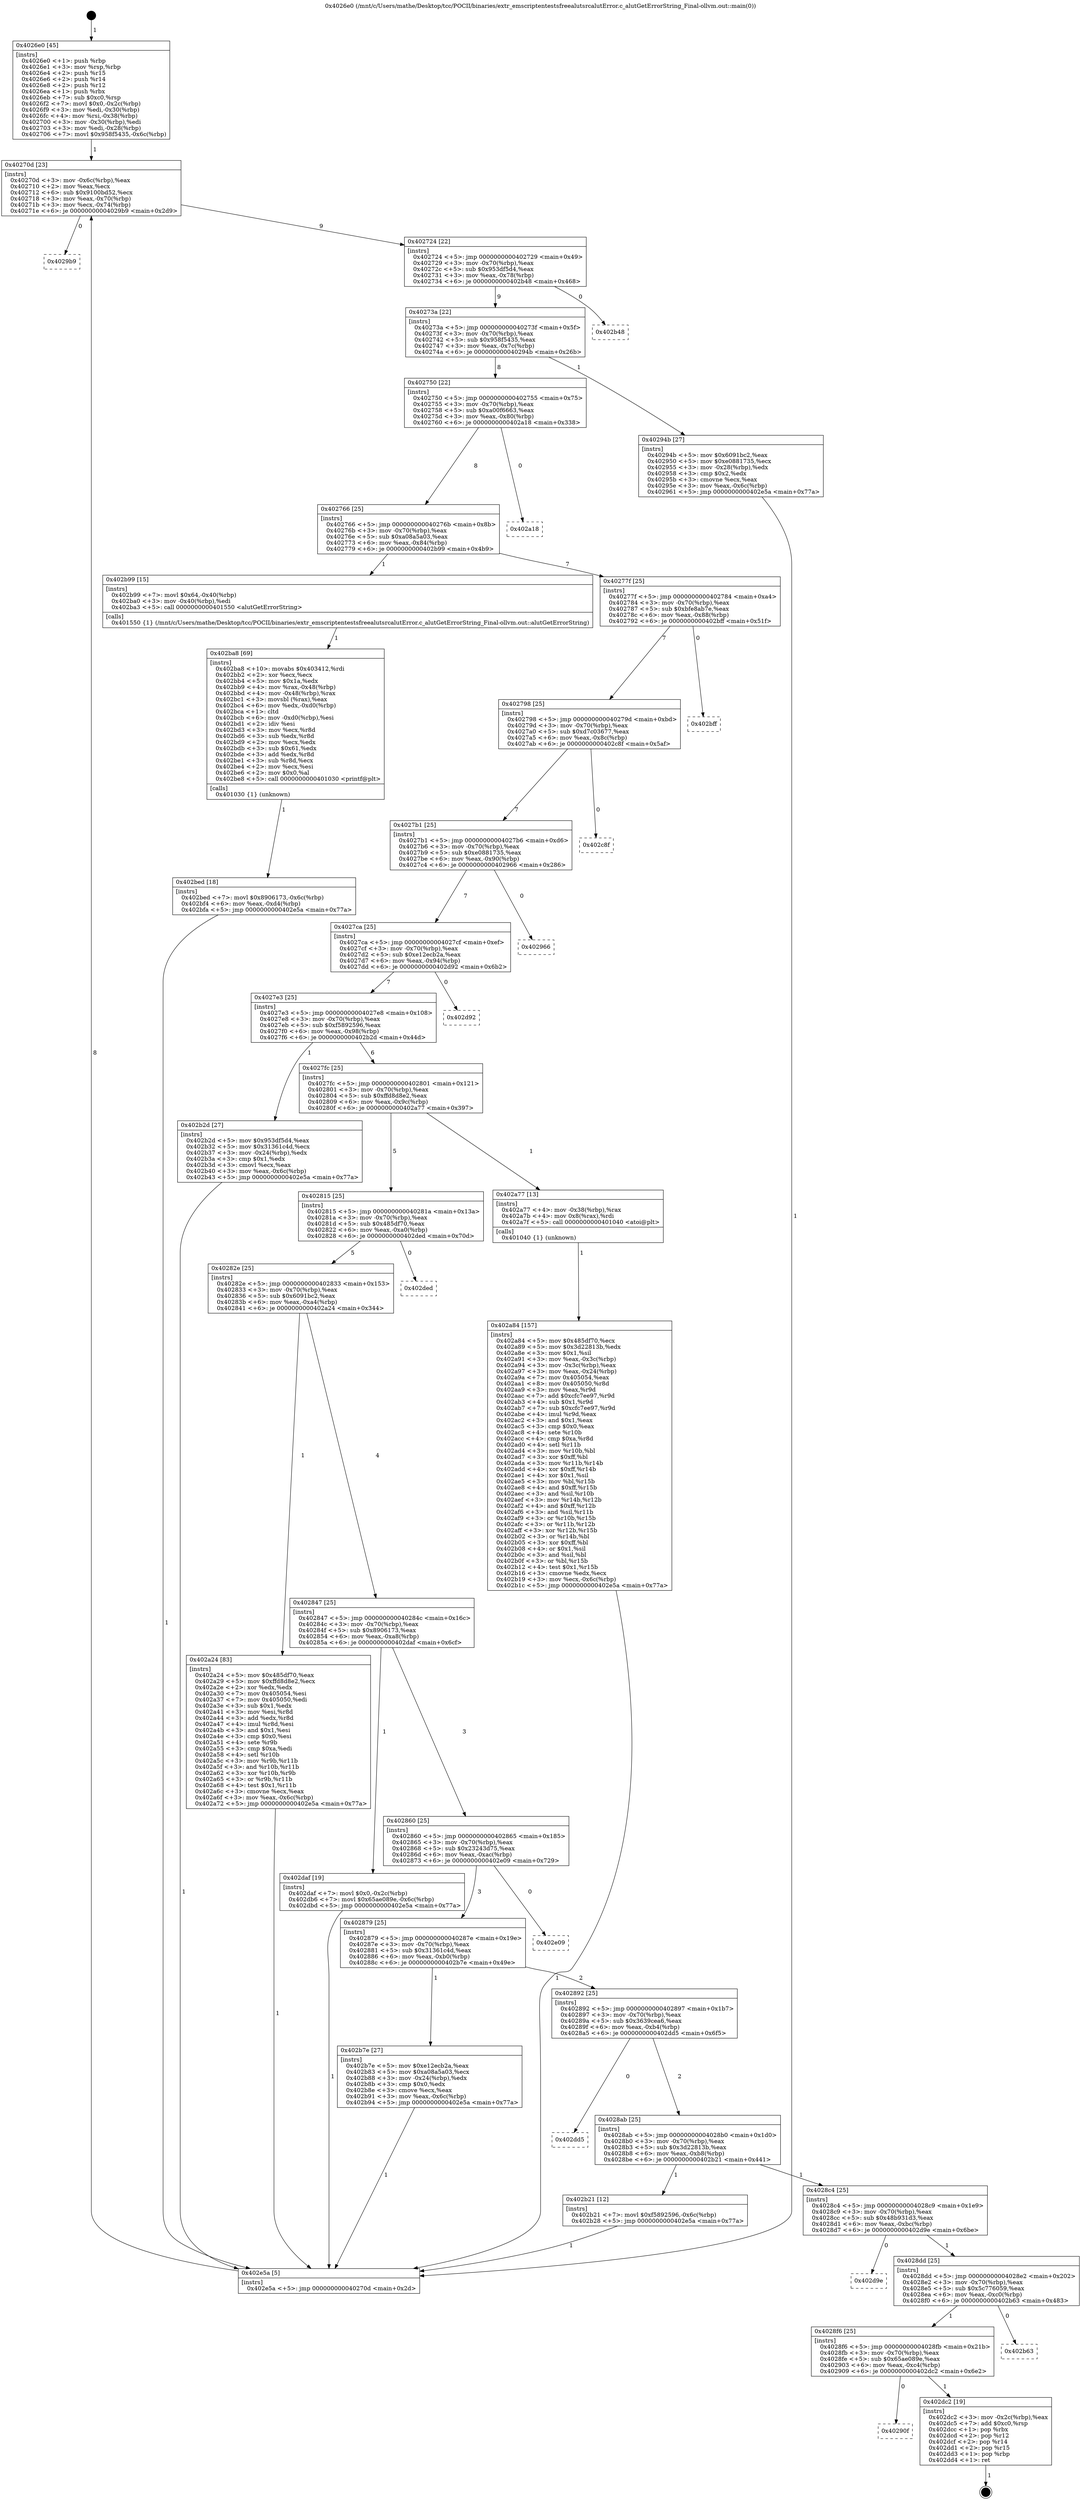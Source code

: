 digraph "0x4026e0" {
  label = "0x4026e0 (/mnt/c/Users/mathe/Desktop/tcc/POCII/binaries/extr_emscriptentestsfreealutsrcalutError.c_alutGetErrorString_Final-ollvm.out::main(0))"
  labelloc = "t"
  node[shape=record]

  Entry [label="",width=0.3,height=0.3,shape=circle,fillcolor=black,style=filled]
  "0x40270d" [label="{
     0x40270d [23]\l
     | [instrs]\l
     &nbsp;&nbsp;0x40270d \<+3\>: mov -0x6c(%rbp),%eax\l
     &nbsp;&nbsp;0x402710 \<+2\>: mov %eax,%ecx\l
     &nbsp;&nbsp;0x402712 \<+6\>: sub $0x9100bd52,%ecx\l
     &nbsp;&nbsp;0x402718 \<+3\>: mov %eax,-0x70(%rbp)\l
     &nbsp;&nbsp;0x40271b \<+3\>: mov %ecx,-0x74(%rbp)\l
     &nbsp;&nbsp;0x40271e \<+6\>: je 00000000004029b9 \<main+0x2d9\>\l
  }"]
  "0x4029b9" [label="{
     0x4029b9\l
  }", style=dashed]
  "0x402724" [label="{
     0x402724 [22]\l
     | [instrs]\l
     &nbsp;&nbsp;0x402724 \<+5\>: jmp 0000000000402729 \<main+0x49\>\l
     &nbsp;&nbsp;0x402729 \<+3\>: mov -0x70(%rbp),%eax\l
     &nbsp;&nbsp;0x40272c \<+5\>: sub $0x953df5d4,%eax\l
     &nbsp;&nbsp;0x402731 \<+3\>: mov %eax,-0x78(%rbp)\l
     &nbsp;&nbsp;0x402734 \<+6\>: je 0000000000402b48 \<main+0x468\>\l
  }"]
  Exit [label="",width=0.3,height=0.3,shape=circle,fillcolor=black,style=filled,peripheries=2]
  "0x402b48" [label="{
     0x402b48\l
  }", style=dashed]
  "0x40273a" [label="{
     0x40273a [22]\l
     | [instrs]\l
     &nbsp;&nbsp;0x40273a \<+5\>: jmp 000000000040273f \<main+0x5f\>\l
     &nbsp;&nbsp;0x40273f \<+3\>: mov -0x70(%rbp),%eax\l
     &nbsp;&nbsp;0x402742 \<+5\>: sub $0x958f5435,%eax\l
     &nbsp;&nbsp;0x402747 \<+3\>: mov %eax,-0x7c(%rbp)\l
     &nbsp;&nbsp;0x40274a \<+6\>: je 000000000040294b \<main+0x26b\>\l
  }"]
  "0x40290f" [label="{
     0x40290f\l
  }", style=dashed]
  "0x40294b" [label="{
     0x40294b [27]\l
     | [instrs]\l
     &nbsp;&nbsp;0x40294b \<+5\>: mov $0x6091bc2,%eax\l
     &nbsp;&nbsp;0x402950 \<+5\>: mov $0xe0881735,%ecx\l
     &nbsp;&nbsp;0x402955 \<+3\>: mov -0x28(%rbp),%edx\l
     &nbsp;&nbsp;0x402958 \<+3\>: cmp $0x2,%edx\l
     &nbsp;&nbsp;0x40295b \<+3\>: cmovne %ecx,%eax\l
     &nbsp;&nbsp;0x40295e \<+3\>: mov %eax,-0x6c(%rbp)\l
     &nbsp;&nbsp;0x402961 \<+5\>: jmp 0000000000402e5a \<main+0x77a\>\l
  }"]
  "0x402750" [label="{
     0x402750 [22]\l
     | [instrs]\l
     &nbsp;&nbsp;0x402750 \<+5\>: jmp 0000000000402755 \<main+0x75\>\l
     &nbsp;&nbsp;0x402755 \<+3\>: mov -0x70(%rbp),%eax\l
     &nbsp;&nbsp;0x402758 \<+5\>: sub $0xa00f6663,%eax\l
     &nbsp;&nbsp;0x40275d \<+3\>: mov %eax,-0x80(%rbp)\l
     &nbsp;&nbsp;0x402760 \<+6\>: je 0000000000402a18 \<main+0x338\>\l
  }"]
  "0x402e5a" [label="{
     0x402e5a [5]\l
     | [instrs]\l
     &nbsp;&nbsp;0x402e5a \<+5\>: jmp 000000000040270d \<main+0x2d\>\l
  }"]
  "0x4026e0" [label="{
     0x4026e0 [45]\l
     | [instrs]\l
     &nbsp;&nbsp;0x4026e0 \<+1\>: push %rbp\l
     &nbsp;&nbsp;0x4026e1 \<+3\>: mov %rsp,%rbp\l
     &nbsp;&nbsp;0x4026e4 \<+2\>: push %r15\l
     &nbsp;&nbsp;0x4026e6 \<+2\>: push %r14\l
     &nbsp;&nbsp;0x4026e8 \<+2\>: push %r12\l
     &nbsp;&nbsp;0x4026ea \<+1\>: push %rbx\l
     &nbsp;&nbsp;0x4026eb \<+7\>: sub $0xc0,%rsp\l
     &nbsp;&nbsp;0x4026f2 \<+7\>: movl $0x0,-0x2c(%rbp)\l
     &nbsp;&nbsp;0x4026f9 \<+3\>: mov %edi,-0x30(%rbp)\l
     &nbsp;&nbsp;0x4026fc \<+4\>: mov %rsi,-0x38(%rbp)\l
     &nbsp;&nbsp;0x402700 \<+3\>: mov -0x30(%rbp),%edi\l
     &nbsp;&nbsp;0x402703 \<+3\>: mov %edi,-0x28(%rbp)\l
     &nbsp;&nbsp;0x402706 \<+7\>: movl $0x958f5435,-0x6c(%rbp)\l
  }"]
  "0x402dc2" [label="{
     0x402dc2 [19]\l
     | [instrs]\l
     &nbsp;&nbsp;0x402dc2 \<+3\>: mov -0x2c(%rbp),%eax\l
     &nbsp;&nbsp;0x402dc5 \<+7\>: add $0xc0,%rsp\l
     &nbsp;&nbsp;0x402dcc \<+1\>: pop %rbx\l
     &nbsp;&nbsp;0x402dcd \<+2\>: pop %r12\l
     &nbsp;&nbsp;0x402dcf \<+2\>: pop %r14\l
     &nbsp;&nbsp;0x402dd1 \<+2\>: pop %r15\l
     &nbsp;&nbsp;0x402dd3 \<+1\>: pop %rbp\l
     &nbsp;&nbsp;0x402dd4 \<+1\>: ret\l
  }"]
  "0x402a18" [label="{
     0x402a18\l
  }", style=dashed]
  "0x402766" [label="{
     0x402766 [25]\l
     | [instrs]\l
     &nbsp;&nbsp;0x402766 \<+5\>: jmp 000000000040276b \<main+0x8b\>\l
     &nbsp;&nbsp;0x40276b \<+3\>: mov -0x70(%rbp),%eax\l
     &nbsp;&nbsp;0x40276e \<+5\>: sub $0xa08a5a03,%eax\l
     &nbsp;&nbsp;0x402773 \<+6\>: mov %eax,-0x84(%rbp)\l
     &nbsp;&nbsp;0x402779 \<+6\>: je 0000000000402b99 \<main+0x4b9\>\l
  }"]
  "0x4028f6" [label="{
     0x4028f6 [25]\l
     | [instrs]\l
     &nbsp;&nbsp;0x4028f6 \<+5\>: jmp 00000000004028fb \<main+0x21b\>\l
     &nbsp;&nbsp;0x4028fb \<+3\>: mov -0x70(%rbp),%eax\l
     &nbsp;&nbsp;0x4028fe \<+5\>: sub $0x65ae089e,%eax\l
     &nbsp;&nbsp;0x402903 \<+6\>: mov %eax,-0xc4(%rbp)\l
     &nbsp;&nbsp;0x402909 \<+6\>: je 0000000000402dc2 \<main+0x6e2\>\l
  }"]
  "0x402b99" [label="{
     0x402b99 [15]\l
     | [instrs]\l
     &nbsp;&nbsp;0x402b99 \<+7\>: movl $0x64,-0x40(%rbp)\l
     &nbsp;&nbsp;0x402ba0 \<+3\>: mov -0x40(%rbp),%edi\l
     &nbsp;&nbsp;0x402ba3 \<+5\>: call 0000000000401550 \<alutGetErrorString\>\l
     | [calls]\l
     &nbsp;&nbsp;0x401550 \{1\} (/mnt/c/Users/mathe/Desktop/tcc/POCII/binaries/extr_emscriptentestsfreealutsrcalutError.c_alutGetErrorString_Final-ollvm.out::alutGetErrorString)\l
  }"]
  "0x40277f" [label="{
     0x40277f [25]\l
     | [instrs]\l
     &nbsp;&nbsp;0x40277f \<+5\>: jmp 0000000000402784 \<main+0xa4\>\l
     &nbsp;&nbsp;0x402784 \<+3\>: mov -0x70(%rbp),%eax\l
     &nbsp;&nbsp;0x402787 \<+5\>: sub $0xbfe8ab7e,%eax\l
     &nbsp;&nbsp;0x40278c \<+6\>: mov %eax,-0x88(%rbp)\l
     &nbsp;&nbsp;0x402792 \<+6\>: je 0000000000402bff \<main+0x51f\>\l
  }"]
  "0x402b63" [label="{
     0x402b63\l
  }", style=dashed]
  "0x402bff" [label="{
     0x402bff\l
  }", style=dashed]
  "0x402798" [label="{
     0x402798 [25]\l
     | [instrs]\l
     &nbsp;&nbsp;0x402798 \<+5\>: jmp 000000000040279d \<main+0xbd\>\l
     &nbsp;&nbsp;0x40279d \<+3\>: mov -0x70(%rbp),%eax\l
     &nbsp;&nbsp;0x4027a0 \<+5\>: sub $0xd7c03677,%eax\l
     &nbsp;&nbsp;0x4027a5 \<+6\>: mov %eax,-0x8c(%rbp)\l
     &nbsp;&nbsp;0x4027ab \<+6\>: je 0000000000402c8f \<main+0x5af\>\l
  }"]
  "0x4028dd" [label="{
     0x4028dd [25]\l
     | [instrs]\l
     &nbsp;&nbsp;0x4028dd \<+5\>: jmp 00000000004028e2 \<main+0x202\>\l
     &nbsp;&nbsp;0x4028e2 \<+3\>: mov -0x70(%rbp),%eax\l
     &nbsp;&nbsp;0x4028e5 \<+5\>: sub $0x5c776059,%eax\l
     &nbsp;&nbsp;0x4028ea \<+6\>: mov %eax,-0xc0(%rbp)\l
     &nbsp;&nbsp;0x4028f0 \<+6\>: je 0000000000402b63 \<main+0x483\>\l
  }"]
  "0x402c8f" [label="{
     0x402c8f\l
  }", style=dashed]
  "0x4027b1" [label="{
     0x4027b1 [25]\l
     | [instrs]\l
     &nbsp;&nbsp;0x4027b1 \<+5\>: jmp 00000000004027b6 \<main+0xd6\>\l
     &nbsp;&nbsp;0x4027b6 \<+3\>: mov -0x70(%rbp),%eax\l
     &nbsp;&nbsp;0x4027b9 \<+5\>: sub $0xe0881735,%eax\l
     &nbsp;&nbsp;0x4027be \<+6\>: mov %eax,-0x90(%rbp)\l
     &nbsp;&nbsp;0x4027c4 \<+6\>: je 0000000000402966 \<main+0x286\>\l
  }"]
  "0x402d9e" [label="{
     0x402d9e\l
  }", style=dashed]
  "0x402966" [label="{
     0x402966\l
  }", style=dashed]
  "0x4027ca" [label="{
     0x4027ca [25]\l
     | [instrs]\l
     &nbsp;&nbsp;0x4027ca \<+5\>: jmp 00000000004027cf \<main+0xef\>\l
     &nbsp;&nbsp;0x4027cf \<+3\>: mov -0x70(%rbp),%eax\l
     &nbsp;&nbsp;0x4027d2 \<+5\>: sub $0xe12ecb2a,%eax\l
     &nbsp;&nbsp;0x4027d7 \<+6\>: mov %eax,-0x94(%rbp)\l
     &nbsp;&nbsp;0x4027dd \<+6\>: je 0000000000402d92 \<main+0x6b2\>\l
  }"]
  "0x402bed" [label="{
     0x402bed [18]\l
     | [instrs]\l
     &nbsp;&nbsp;0x402bed \<+7\>: movl $0x8906173,-0x6c(%rbp)\l
     &nbsp;&nbsp;0x402bf4 \<+6\>: mov %eax,-0xd4(%rbp)\l
     &nbsp;&nbsp;0x402bfa \<+5\>: jmp 0000000000402e5a \<main+0x77a\>\l
  }"]
  "0x402d92" [label="{
     0x402d92\l
  }", style=dashed]
  "0x4027e3" [label="{
     0x4027e3 [25]\l
     | [instrs]\l
     &nbsp;&nbsp;0x4027e3 \<+5\>: jmp 00000000004027e8 \<main+0x108\>\l
     &nbsp;&nbsp;0x4027e8 \<+3\>: mov -0x70(%rbp),%eax\l
     &nbsp;&nbsp;0x4027eb \<+5\>: sub $0xf5892596,%eax\l
     &nbsp;&nbsp;0x4027f0 \<+6\>: mov %eax,-0x98(%rbp)\l
     &nbsp;&nbsp;0x4027f6 \<+6\>: je 0000000000402b2d \<main+0x44d\>\l
  }"]
  "0x402ba8" [label="{
     0x402ba8 [69]\l
     | [instrs]\l
     &nbsp;&nbsp;0x402ba8 \<+10\>: movabs $0x403412,%rdi\l
     &nbsp;&nbsp;0x402bb2 \<+2\>: xor %ecx,%ecx\l
     &nbsp;&nbsp;0x402bb4 \<+5\>: mov $0x1a,%edx\l
     &nbsp;&nbsp;0x402bb9 \<+4\>: mov %rax,-0x48(%rbp)\l
     &nbsp;&nbsp;0x402bbd \<+4\>: mov -0x48(%rbp),%rax\l
     &nbsp;&nbsp;0x402bc1 \<+3\>: movsbl (%rax),%eax\l
     &nbsp;&nbsp;0x402bc4 \<+6\>: mov %edx,-0xd0(%rbp)\l
     &nbsp;&nbsp;0x402bca \<+1\>: cltd\l
     &nbsp;&nbsp;0x402bcb \<+6\>: mov -0xd0(%rbp),%esi\l
     &nbsp;&nbsp;0x402bd1 \<+2\>: idiv %esi\l
     &nbsp;&nbsp;0x402bd3 \<+3\>: mov %ecx,%r8d\l
     &nbsp;&nbsp;0x402bd6 \<+3\>: sub %edx,%r8d\l
     &nbsp;&nbsp;0x402bd9 \<+2\>: mov %ecx,%edx\l
     &nbsp;&nbsp;0x402bdb \<+3\>: sub $0x61,%edx\l
     &nbsp;&nbsp;0x402bde \<+3\>: add %edx,%r8d\l
     &nbsp;&nbsp;0x402be1 \<+3\>: sub %r8d,%ecx\l
     &nbsp;&nbsp;0x402be4 \<+2\>: mov %ecx,%esi\l
     &nbsp;&nbsp;0x402be6 \<+2\>: mov $0x0,%al\l
     &nbsp;&nbsp;0x402be8 \<+5\>: call 0000000000401030 \<printf@plt\>\l
     | [calls]\l
     &nbsp;&nbsp;0x401030 \{1\} (unknown)\l
  }"]
  "0x402b2d" [label="{
     0x402b2d [27]\l
     | [instrs]\l
     &nbsp;&nbsp;0x402b2d \<+5\>: mov $0x953df5d4,%eax\l
     &nbsp;&nbsp;0x402b32 \<+5\>: mov $0x31361c4d,%ecx\l
     &nbsp;&nbsp;0x402b37 \<+3\>: mov -0x24(%rbp),%edx\l
     &nbsp;&nbsp;0x402b3a \<+3\>: cmp $0x1,%edx\l
     &nbsp;&nbsp;0x402b3d \<+3\>: cmovl %ecx,%eax\l
     &nbsp;&nbsp;0x402b40 \<+3\>: mov %eax,-0x6c(%rbp)\l
     &nbsp;&nbsp;0x402b43 \<+5\>: jmp 0000000000402e5a \<main+0x77a\>\l
  }"]
  "0x4027fc" [label="{
     0x4027fc [25]\l
     | [instrs]\l
     &nbsp;&nbsp;0x4027fc \<+5\>: jmp 0000000000402801 \<main+0x121\>\l
     &nbsp;&nbsp;0x402801 \<+3\>: mov -0x70(%rbp),%eax\l
     &nbsp;&nbsp;0x402804 \<+5\>: sub $0xffd8d8e2,%eax\l
     &nbsp;&nbsp;0x402809 \<+6\>: mov %eax,-0x9c(%rbp)\l
     &nbsp;&nbsp;0x40280f \<+6\>: je 0000000000402a77 \<main+0x397\>\l
  }"]
  "0x4028c4" [label="{
     0x4028c4 [25]\l
     | [instrs]\l
     &nbsp;&nbsp;0x4028c4 \<+5\>: jmp 00000000004028c9 \<main+0x1e9\>\l
     &nbsp;&nbsp;0x4028c9 \<+3\>: mov -0x70(%rbp),%eax\l
     &nbsp;&nbsp;0x4028cc \<+5\>: sub $0x48b931d3,%eax\l
     &nbsp;&nbsp;0x4028d1 \<+6\>: mov %eax,-0xbc(%rbp)\l
     &nbsp;&nbsp;0x4028d7 \<+6\>: je 0000000000402d9e \<main+0x6be\>\l
  }"]
  "0x402a77" [label="{
     0x402a77 [13]\l
     | [instrs]\l
     &nbsp;&nbsp;0x402a77 \<+4\>: mov -0x38(%rbp),%rax\l
     &nbsp;&nbsp;0x402a7b \<+4\>: mov 0x8(%rax),%rdi\l
     &nbsp;&nbsp;0x402a7f \<+5\>: call 0000000000401040 \<atoi@plt\>\l
     | [calls]\l
     &nbsp;&nbsp;0x401040 \{1\} (unknown)\l
  }"]
  "0x402815" [label="{
     0x402815 [25]\l
     | [instrs]\l
     &nbsp;&nbsp;0x402815 \<+5\>: jmp 000000000040281a \<main+0x13a\>\l
     &nbsp;&nbsp;0x40281a \<+3\>: mov -0x70(%rbp),%eax\l
     &nbsp;&nbsp;0x40281d \<+5\>: sub $0x485df70,%eax\l
     &nbsp;&nbsp;0x402822 \<+6\>: mov %eax,-0xa0(%rbp)\l
     &nbsp;&nbsp;0x402828 \<+6\>: je 0000000000402ded \<main+0x70d\>\l
  }"]
  "0x402b21" [label="{
     0x402b21 [12]\l
     | [instrs]\l
     &nbsp;&nbsp;0x402b21 \<+7\>: movl $0xf5892596,-0x6c(%rbp)\l
     &nbsp;&nbsp;0x402b28 \<+5\>: jmp 0000000000402e5a \<main+0x77a\>\l
  }"]
  "0x402ded" [label="{
     0x402ded\l
  }", style=dashed]
  "0x40282e" [label="{
     0x40282e [25]\l
     | [instrs]\l
     &nbsp;&nbsp;0x40282e \<+5\>: jmp 0000000000402833 \<main+0x153\>\l
     &nbsp;&nbsp;0x402833 \<+3\>: mov -0x70(%rbp),%eax\l
     &nbsp;&nbsp;0x402836 \<+5\>: sub $0x6091bc2,%eax\l
     &nbsp;&nbsp;0x40283b \<+6\>: mov %eax,-0xa4(%rbp)\l
     &nbsp;&nbsp;0x402841 \<+6\>: je 0000000000402a24 \<main+0x344\>\l
  }"]
  "0x4028ab" [label="{
     0x4028ab [25]\l
     | [instrs]\l
     &nbsp;&nbsp;0x4028ab \<+5\>: jmp 00000000004028b0 \<main+0x1d0\>\l
     &nbsp;&nbsp;0x4028b0 \<+3\>: mov -0x70(%rbp),%eax\l
     &nbsp;&nbsp;0x4028b3 \<+5\>: sub $0x3d22813b,%eax\l
     &nbsp;&nbsp;0x4028b8 \<+6\>: mov %eax,-0xb8(%rbp)\l
     &nbsp;&nbsp;0x4028be \<+6\>: je 0000000000402b21 \<main+0x441\>\l
  }"]
  "0x402a24" [label="{
     0x402a24 [83]\l
     | [instrs]\l
     &nbsp;&nbsp;0x402a24 \<+5\>: mov $0x485df70,%eax\l
     &nbsp;&nbsp;0x402a29 \<+5\>: mov $0xffd8d8e2,%ecx\l
     &nbsp;&nbsp;0x402a2e \<+2\>: xor %edx,%edx\l
     &nbsp;&nbsp;0x402a30 \<+7\>: mov 0x405054,%esi\l
     &nbsp;&nbsp;0x402a37 \<+7\>: mov 0x405050,%edi\l
     &nbsp;&nbsp;0x402a3e \<+3\>: sub $0x1,%edx\l
     &nbsp;&nbsp;0x402a41 \<+3\>: mov %esi,%r8d\l
     &nbsp;&nbsp;0x402a44 \<+3\>: add %edx,%r8d\l
     &nbsp;&nbsp;0x402a47 \<+4\>: imul %r8d,%esi\l
     &nbsp;&nbsp;0x402a4b \<+3\>: and $0x1,%esi\l
     &nbsp;&nbsp;0x402a4e \<+3\>: cmp $0x0,%esi\l
     &nbsp;&nbsp;0x402a51 \<+4\>: sete %r9b\l
     &nbsp;&nbsp;0x402a55 \<+3\>: cmp $0xa,%edi\l
     &nbsp;&nbsp;0x402a58 \<+4\>: setl %r10b\l
     &nbsp;&nbsp;0x402a5c \<+3\>: mov %r9b,%r11b\l
     &nbsp;&nbsp;0x402a5f \<+3\>: and %r10b,%r11b\l
     &nbsp;&nbsp;0x402a62 \<+3\>: xor %r10b,%r9b\l
     &nbsp;&nbsp;0x402a65 \<+3\>: or %r9b,%r11b\l
     &nbsp;&nbsp;0x402a68 \<+4\>: test $0x1,%r11b\l
     &nbsp;&nbsp;0x402a6c \<+3\>: cmovne %ecx,%eax\l
     &nbsp;&nbsp;0x402a6f \<+3\>: mov %eax,-0x6c(%rbp)\l
     &nbsp;&nbsp;0x402a72 \<+5\>: jmp 0000000000402e5a \<main+0x77a\>\l
  }"]
  "0x402847" [label="{
     0x402847 [25]\l
     | [instrs]\l
     &nbsp;&nbsp;0x402847 \<+5\>: jmp 000000000040284c \<main+0x16c\>\l
     &nbsp;&nbsp;0x40284c \<+3\>: mov -0x70(%rbp),%eax\l
     &nbsp;&nbsp;0x40284f \<+5\>: sub $0x8906173,%eax\l
     &nbsp;&nbsp;0x402854 \<+6\>: mov %eax,-0xa8(%rbp)\l
     &nbsp;&nbsp;0x40285a \<+6\>: je 0000000000402daf \<main+0x6cf\>\l
  }"]
  "0x402a84" [label="{
     0x402a84 [157]\l
     | [instrs]\l
     &nbsp;&nbsp;0x402a84 \<+5\>: mov $0x485df70,%ecx\l
     &nbsp;&nbsp;0x402a89 \<+5\>: mov $0x3d22813b,%edx\l
     &nbsp;&nbsp;0x402a8e \<+3\>: mov $0x1,%sil\l
     &nbsp;&nbsp;0x402a91 \<+3\>: mov %eax,-0x3c(%rbp)\l
     &nbsp;&nbsp;0x402a94 \<+3\>: mov -0x3c(%rbp),%eax\l
     &nbsp;&nbsp;0x402a97 \<+3\>: mov %eax,-0x24(%rbp)\l
     &nbsp;&nbsp;0x402a9a \<+7\>: mov 0x405054,%eax\l
     &nbsp;&nbsp;0x402aa1 \<+8\>: mov 0x405050,%r8d\l
     &nbsp;&nbsp;0x402aa9 \<+3\>: mov %eax,%r9d\l
     &nbsp;&nbsp;0x402aac \<+7\>: add $0xcfc7ee97,%r9d\l
     &nbsp;&nbsp;0x402ab3 \<+4\>: sub $0x1,%r9d\l
     &nbsp;&nbsp;0x402ab7 \<+7\>: sub $0xcfc7ee97,%r9d\l
     &nbsp;&nbsp;0x402abe \<+4\>: imul %r9d,%eax\l
     &nbsp;&nbsp;0x402ac2 \<+3\>: and $0x1,%eax\l
     &nbsp;&nbsp;0x402ac5 \<+3\>: cmp $0x0,%eax\l
     &nbsp;&nbsp;0x402ac8 \<+4\>: sete %r10b\l
     &nbsp;&nbsp;0x402acc \<+4\>: cmp $0xa,%r8d\l
     &nbsp;&nbsp;0x402ad0 \<+4\>: setl %r11b\l
     &nbsp;&nbsp;0x402ad4 \<+3\>: mov %r10b,%bl\l
     &nbsp;&nbsp;0x402ad7 \<+3\>: xor $0xff,%bl\l
     &nbsp;&nbsp;0x402ada \<+3\>: mov %r11b,%r14b\l
     &nbsp;&nbsp;0x402add \<+4\>: xor $0xff,%r14b\l
     &nbsp;&nbsp;0x402ae1 \<+4\>: xor $0x1,%sil\l
     &nbsp;&nbsp;0x402ae5 \<+3\>: mov %bl,%r15b\l
     &nbsp;&nbsp;0x402ae8 \<+4\>: and $0xff,%r15b\l
     &nbsp;&nbsp;0x402aec \<+3\>: and %sil,%r10b\l
     &nbsp;&nbsp;0x402aef \<+3\>: mov %r14b,%r12b\l
     &nbsp;&nbsp;0x402af2 \<+4\>: and $0xff,%r12b\l
     &nbsp;&nbsp;0x402af6 \<+3\>: and %sil,%r11b\l
     &nbsp;&nbsp;0x402af9 \<+3\>: or %r10b,%r15b\l
     &nbsp;&nbsp;0x402afc \<+3\>: or %r11b,%r12b\l
     &nbsp;&nbsp;0x402aff \<+3\>: xor %r12b,%r15b\l
     &nbsp;&nbsp;0x402b02 \<+3\>: or %r14b,%bl\l
     &nbsp;&nbsp;0x402b05 \<+3\>: xor $0xff,%bl\l
     &nbsp;&nbsp;0x402b08 \<+4\>: or $0x1,%sil\l
     &nbsp;&nbsp;0x402b0c \<+3\>: and %sil,%bl\l
     &nbsp;&nbsp;0x402b0f \<+3\>: or %bl,%r15b\l
     &nbsp;&nbsp;0x402b12 \<+4\>: test $0x1,%r15b\l
     &nbsp;&nbsp;0x402b16 \<+3\>: cmovne %edx,%ecx\l
     &nbsp;&nbsp;0x402b19 \<+3\>: mov %ecx,-0x6c(%rbp)\l
     &nbsp;&nbsp;0x402b1c \<+5\>: jmp 0000000000402e5a \<main+0x77a\>\l
  }"]
  "0x402dd5" [label="{
     0x402dd5\l
  }", style=dashed]
  "0x402daf" [label="{
     0x402daf [19]\l
     | [instrs]\l
     &nbsp;&nbsp;0x402daf \<+7\>: movl $0x0,-0x2c(%rbp)\l
     &nbsp;&nbsp;0x402db6 \<+7\>: movl $0x65ae089e,-0x6c(%rbp)\l
     &nbsp;&nbsp;0x402dbd \<+5\>: jmp 0000000000402e5a \<main+0x77a\>\l
  }"]
  "0x402860" [label="{
     0x402860 [25]\l
     | [instrs]\l
     &nbsp;&nbsp;0x402860 \<+5\>: jmp 0000000000402865 \<main+0x185\>\l
     &nbsp;&nbsp;0x402865 \<+3\>: mov -0x70(%rbp),%eax\l
     &nbsp;&nbsp;0x402868 \<+5\>: sub $0x23243d75,%eax\l
     &nbsp;&nbsp;0x40286d \<+6\>: mov %eax,-0xac(%rbp)\l
     &nbsp;&nbsp;0x402873 \<+6\>: je 0000000000402e09 \<main+0x729\>\l
  }"]
  "0x402892" [label="{
     0x402892 [25]\l
     | [instrs]\l
     &nbsp;&nbsp;0x402892 \<+5\>: jmp 0000000000402897 \<main+0x1b7\>\l
     &nbsp;&nbsp;0x402897 \<+3\>: mov -0x70(%rbp),%eax\l
     &nbsp;&nbsp;0x40289a \<+5\>: sub $0x3639cea6,%eax\l
     &nbsp;&nbsp;0x40289f \<+6\>: mov %eax,-0xb4(%rbp)\l
     &nbsp;&nbsp;0x4028a5 \<+6\>: je 0000000000402dd5 \<main+0x6f5\>\l
  }"]
  "0x402e09" [label="{
     0x402e09\l
  }", style=dashed]
  "0x402879" [label="{
     0x402879 [25]\l
     | [instrs]\l
     &nbsp;&nbsp;0x402879 \<+5\>: jmp 000000000040287e \<main+0x19e\>\l
     &nbsp;&nbsp;0x40287e \<+3\>: mov -0x70(%rbp),%eax\l
     &nbsp;&nbsp;0x402881 \<+5\>: sub $0x31361c4d,%eax\l
     &nbsp;&nbsp;0x402886 \<+6\>: mov %eax,-0xb0(%rbp)\l
     &nbsp;&nbsp;0x40288c \<+6\>: je 0000000000402b7e \<main+0x49e\>\l
  }"]
  "0x402b7e" [label="{
     0x402b7e [27]\l
     | [instrs]\l
     &nbsp;&nbsp;0x402b7e \<+5\>: mov $0xe12ecb2a,%eax\l
     &nbsp;&nbsp;0x402b83 \<+5\>: mov $0xa08a5a03,%ecx\l
     &nbsp;&nbsp;0x402b88 \<+3\>: mov -0x24(%rbp),%edx\l
     &nbsp;&nbsp;0x402b8b \<+3\>: cmp $0x0,%edx\l
     &nbsp;&nbsp;0x402b8e \<+3\>: cmove %ecx,%eax\l
     &nbsp;&nbsp;0x402b91 \<+3\>: mov %eax,-0x6c(%rbp)\l
     &nbsp;&nbsp;0x402b94 \<+5\>: jmp 0000000000402e5a \<main+0x77a\>\l
  }"]
  Entry -> "0x4026e0" [label=" 1"]
  "0x40270d" -> "0x4029b9" [label=" 0"]
  "0x40270d" -> "0x402724" [label=" 9"]
  "0x402dc2" -> Exit [label=" 1"]
  "0x402724" -> "0x402b48" [label=" 0"]
  "0x402724" -> "0x40273a" [label=" 9"]
  "0x4028f6" -> "0x40290f" [label=" 0"]
  "0x40273a" -> "0x40294b" [label=" 1"]
  "0x40273a" -> "0x402750" [label=" 8"]
  "0x40294b" -> "0x402e5a" [label=" 1"]
  "0x4026e0" -> "0x40270d" [label=" 1"]
  "0x402e5a" -> "0x40270d" [label=" 8"]
  "0x4028f6" -> "0x402dc2" [label=" 1"]
  "0x402750" -> "0x402a18" [label=" 0"]
  "0x402750" -> "0x402766" [label=" 8"]
  "0x4028dd" -> "0x4028f6" [label=" 1"]
  "0x402766" -> "0x402b99" [label=" 1"]
  "0x402766" -> "0x40277f" [label=" 7"]
  "0x4028dd" -> "0x402b63" [label=" 0"]
  "0x40277f" -> "0x402bff" [label=" 0"]
  "0x40277f" -> "0x402798" [label=" 7"]
  "0x4028c4" -> "0x4028dd" [label=" 1"]
  "0x402798" -> "0x402c8f" [label=" 0"]
  "0x402798" -> "0x4027b1" [label=" 7"]
  "0x4028c4" -> "0x402d9e" [label=" 0"]
  "0x4027b1" -> "0x402966" [label=" 0"]
  "0x4027b1" -> "0x4027ca" [label=" 7"]
  "0x402daf" -> "0x402e5a" [label=" 1"]
  "0x4027ca" -> "0x402d92" [label=" 0"]
  "0x4027ca" -> "0x4027e3" [label=" 7"]
  "0x402bed" -> "0x402e5a" [label=" 1"]
  "0x4027e3" -> "0x402b2d" [label=" 1"]
  "0x4027e3" -> "0x4027fc" [label=" 6"]
  "0x402ba8" -> "0x402bed" [label=" 1"]
  "0x4027fc" -> "0x402a77" [label=" 1"]
  "0x4027fc" -> "0x402815" [label=" 5"]
  "0x402b99" -> "0x402ba8" [label=" 1"]
  "0x402815" -> "0x402ded" [label=" 0"]
  "0x402815" -> "0x40282e" [label=" 5"]
  "0x402b7e" -> "0x402e5a" [label=" 1"]
  "0x40282e" -> "0x402a24" [label=" 1"]
  "0x40282e" -> "0x402847" [label=" 4"]
  "0x402a24" -> "0x402e5a" [label=" 1"]
  "0x402a77" -> "0x402a84" [label=" 1"]
  "0x402a84" -> "0x402e5a" [label=" 1"]
  "0x402b21" -> "0x402e5a" [label=" 1"]
  "0x402847" -> "0x402daf" [label=" 1"]
  "0x402847" -> "0x402860" [label=" 3"]
  "0x4028ab" -> "0x4028c4" [label=" 1"]
  "0x402860" -> "0x402e09" [label=" 0"]
  "0x402860" -> "0x402879" [label=" 3"]
  "0x402b2d" -> "0x402e5a" [label=" 1"]
  "0x402879" -> "0x402b7e" [label=" 1"]
  "0x402879" -> "0x402892" [label=" 2"]
  "0x4028ab" -> "0x402b21" [label=" 1"]
  "0x402892" -> "0x402dd5" [label=" 0"]
  "0x402892" -> "0x4028ab" [label=" 2"]
}
